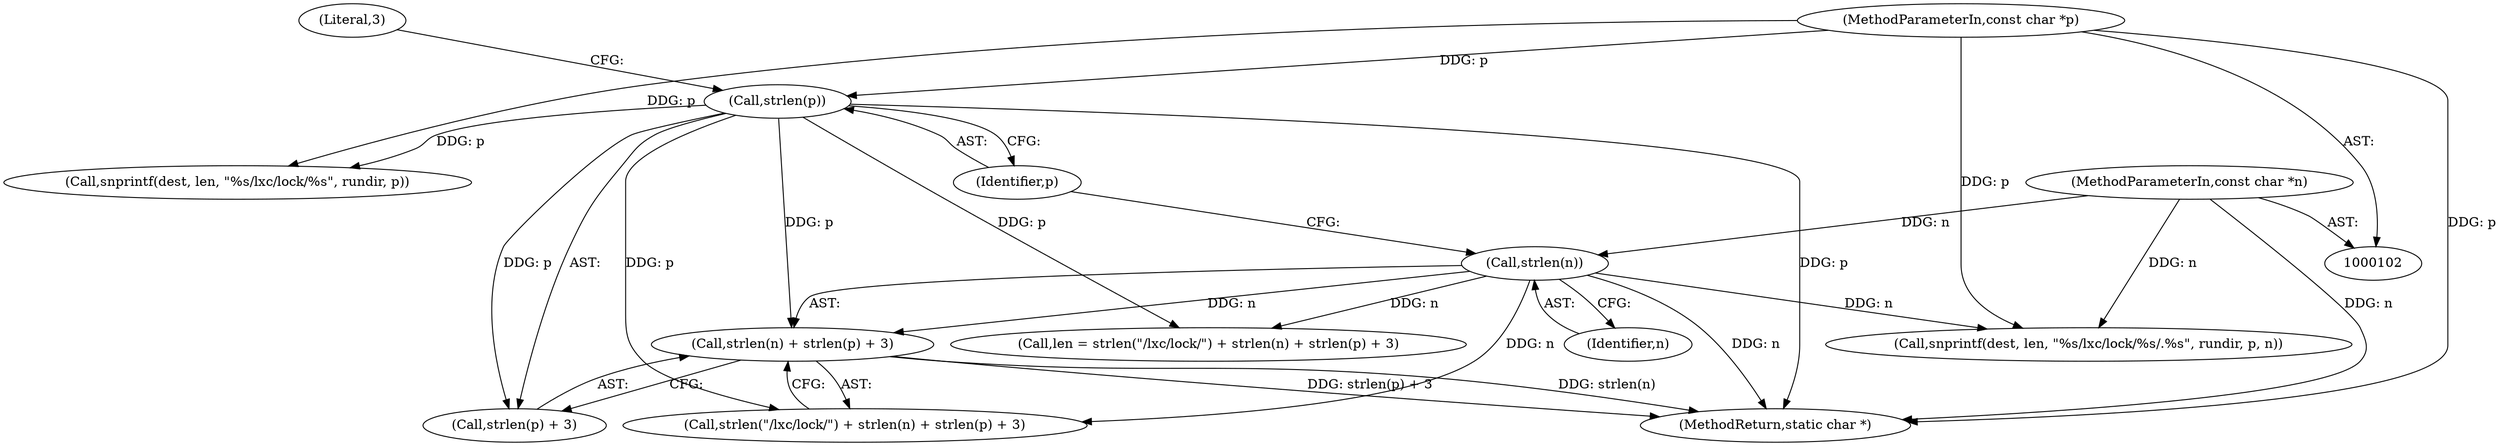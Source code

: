 digraph "0_lxc_72cf81f6a3404e35028567db2c99a90406e9c6e6@API" {
"1000115" [label="(Call,strlen(n) + strlen(p) + 3)"];
"1000116" [label="(Call,strlen(n))"];
"1000104" [label="(MethodParameterIn,const char *n)"];
"1000119" [label="(Call,strlen(p))"];
"1000103" [label="(MethodParameterIn,const char *p)"];
"1000116" [label="(Call,strlen(n))"];
"1000104" [label="(MethodParameterIn,const char *n)"];
"1000115" [label="(Call,strlen(n) + strlen(p) + 3)"];
"1000103" [label="(MethodParameterIn,const char *p)"];
"1000112" [label="(Call,strlen(\"/lxc/lock/\") + strlen(n) + strlen(p) + 3)"];
"1000117" [label="(Identifier,n)"];
"1000110" [label="(Call,len = strlen(\"/lxc/lock/\") + strlen(n) + strlen(p) + 3)"];
"1000187" [label="(Call,snprintf(dest, len, \"%s/lxc/lock/%s/.%s\", rundir, p, n))"];
"1000121" [label="(Literal,3)"];
"1000118" [label="(Call,strlen(p) + 3)"];
"1000148" [label="(Call,snprintf(dest, len, \"%s/lxc/lock/%s\", rundir, p))"];
"1000119" [label="(Call,strlen(p))"];
"1000211" [label="(MethodReturn,static char *)"];
"1000120" [label="(Identifier,p)"];
"1000115" -> "1000112"  [label="AST: "];
"1000115" -> "1000118"  [label="CFG: "];
"1000116" -> "1000115"  [label="AST: "];
"1000118" -> "1000115"  [label="AST: "];
"1000112" -> "1000115"  [label="CFG: "];
"1000115" -> "1000211"  [label="DDG: strlen(p) + 3"];
"1000115" -> "1000211"  [label="DDG: strlen(n)"];
"1000116" -> "1000115"  [label="DDG: n"];
"1000119" -> "1000115"  [label="DDG: p"];
"1000116" -> "1000117"  [label="CFG: "];
"1000117" -> "1000116"  [label="AST: "];
"1000120" -> "1000116"  [label="CFG: "];
"1000116" -> "1000211"  [label="DDG: n"];
"1000116" -> "1000110"  [label="DDG: n"];
"1000116" -> "1000112"  [label="DDG: n"];
"1000104" -> "1000116"  [label="DDG: n"];
"1000116" -> "1000187"  [label="DDG: n"];
"1000104" -> "1000102"  [label="AST: "];
"1000104" -> "1000211"  [label="DDG: n"];
"1000104" -> "1000187"  [label="DDG: n"];
"1000119" -> "1000118"  [label="AST: "];
"1000119" -> "1000120"  [label="CFG: "];
"1000120" -> "1000119"  [label="AST: "];
"1000121" -> "1000119"  [label="CFG: "];
"1000119" -> "1000211"  [label="DDG: p"];
"1000119" -> "1000110"  [label="DDG: p"];
"1000119" -> "1000112"  [label="DDG: p"];
"1000119" -> "1000118"  [label="DDG: p"];
"1000103" -> "1000119"  [label="DDG: p"];
"1000119" -> "1000148"  [label="DDG: p"];
"1000103" -> "1000102"  [label="AST: "];
"1000103" -> "1000211"  [label="DDG: p"];
"1000103" -> "1000148"  [label="DDG: p"];
"1000103" -> "1000187"  [label="DDG: p"];
}
